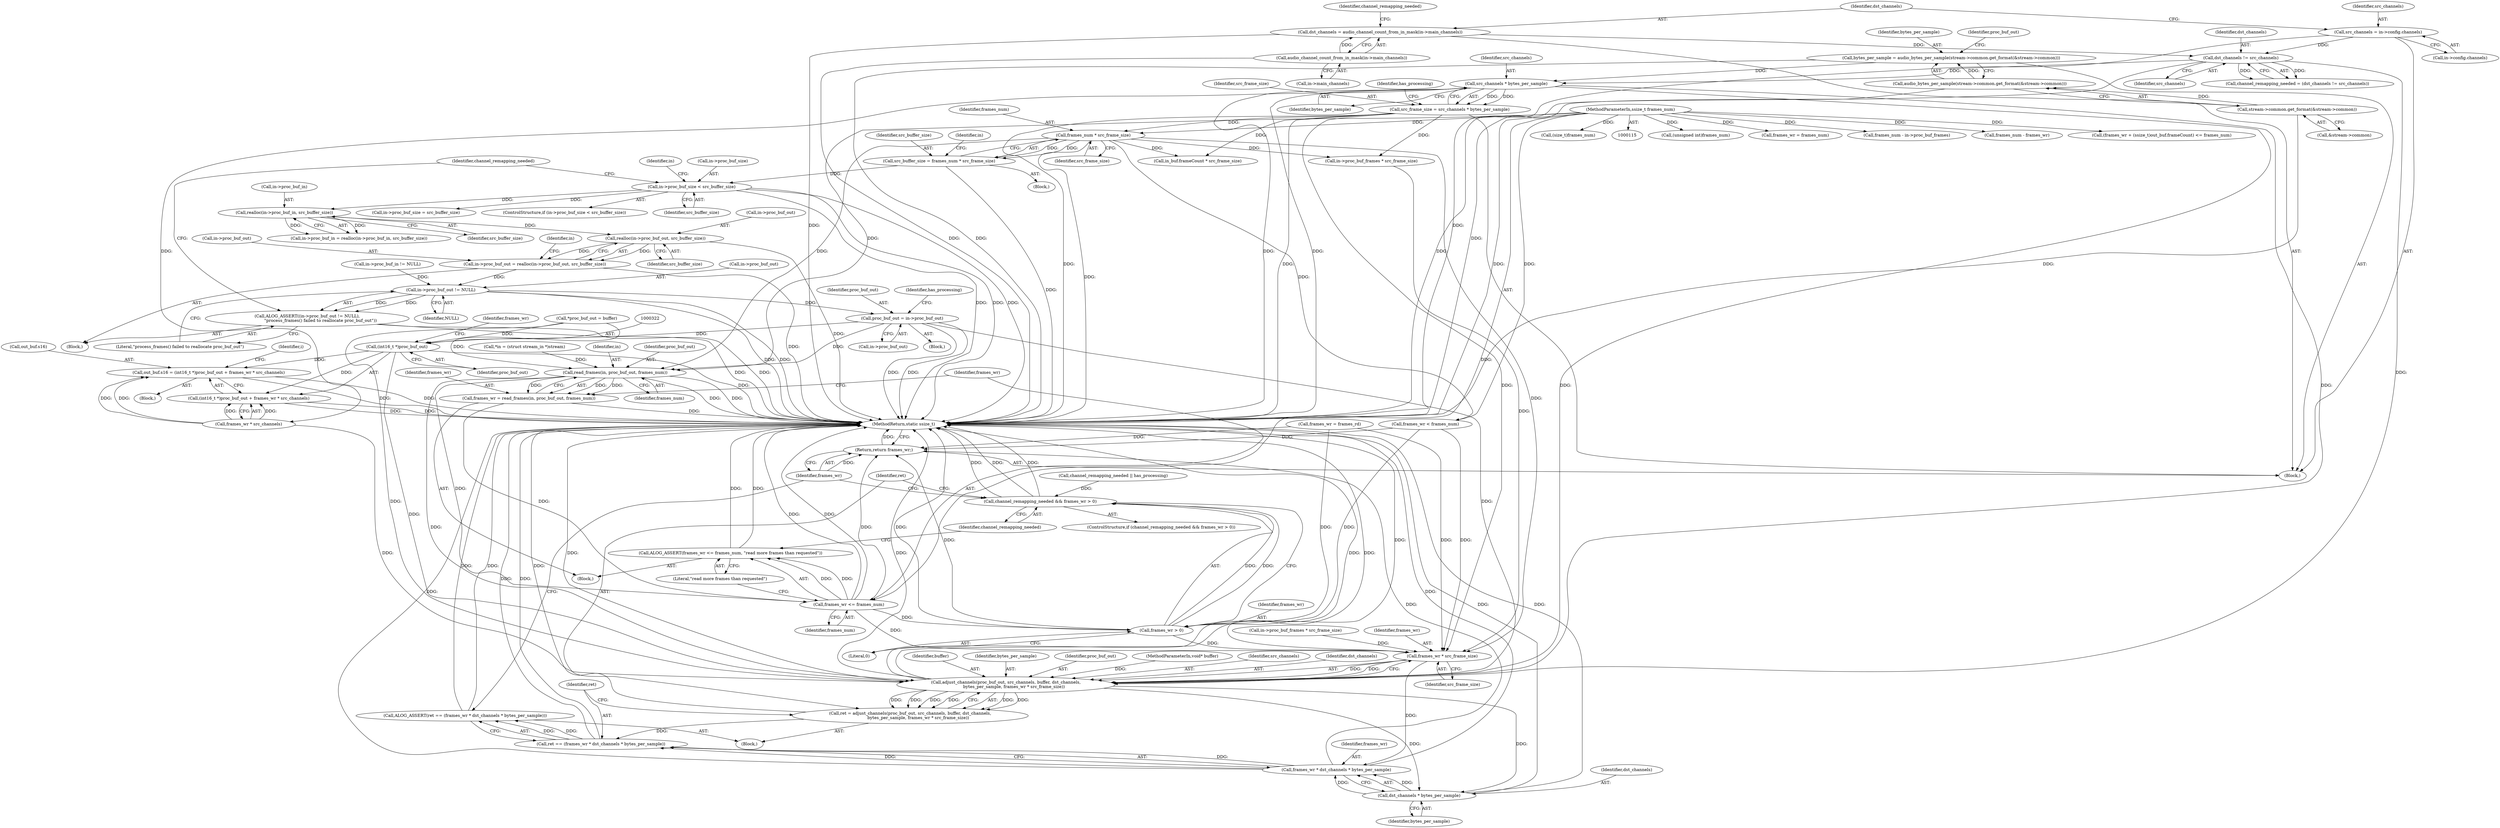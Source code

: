 digraph "0_Android_7df7ec13b1d222ac3a66797fbe432605ea8f973f@API" {
"1000221" [label="(Call,realloc(in->proc_buf_out, src_buffer_size))"];
"1000205" [label="(Call,realloc(in->proc_buf_in, src_buffer_size))"];
"1000190" [label="(Call,in->proc_buf_size < src_buffer_size)"];
"1000184" [label="(Call,src_buffer_size = frames_num * src_frame_size)"];
"1000186" [label="(Call,frames_num * src_frame_size)"];
"1000118" [label="(MethodParameterIn,ssize_t frames_num)"];
"1000165" [label="(Call,src_frame_size = src_channels * bytes_per_sample)"];
"1000167" [label="(Call,src_channels * bytes_per_sample)"];
"1000161" [label="(Call,dst_channels != src_channels)"];
"1000152" [label="(Call,dst_channels = audio_channel_count_from_in_mask(in->main_channels))"];
"1000154" [label="(Call,audio_channel_count_from_in_mask(in->main_channels))"];
"1000144" [label="(Call,src_channels = in->config.channels)"];
"1000131" [label="(Call,bytes_per_sample = audio_bytes_per_sample(stream->common.get_format(&stream->common)))"];
"1000133" [label="(Call,audio_bytes_per_sample(stream->common.get_format(&stream->common)))"];
"1000134" [label="(Call,stream->common.get_format(&stream->common))"];
"1000217" [label="(Call,in->proc_buf_out = realloc(in->proc_buf_out, src_buffer_size))"];
"1000227" [label="(Call,in->proc_buf_out != NULL)"];
"1000226" [label="(Call,ALOG_ASSERT((in->proc_buf_out != NULL),\n                    \"process_frames() failed to reallocate proc_buf_out\"))"];
"1000236" [label="(Call,proc_buf_out = in->proc_buf_out)"];
"1000321" [label="(Call,(int16_t *)proc_buf_out)"];
"1000316" [label="(Call,out_buf.s16 = (int16_t *)proc_buf_out + frames_wr * src_channels)"];
"1000320" [label="(Call,(int16_t *)proc_buf_out + frames_wr * src_channels)"];
"1000449" [label="(Call,adjust_channels(proc_buf_out, src_channels, buffer, dst_channels,\n            bytes_per_sample, frames_wr * src_frame_size))"];
"1000447" [label="(Call,ret = adjust_channels(proc_buf_out, src_channels, buffer, dst_channels,\n            bytes_per_sample, frames_wr * src_frame_size))"];
"1000459" [label="(Call,ret == (frames_wr * dst_channels * bytes_per_sample))"];
"1000458" [label="(Call,ALOG_ASSERT(ret == (frames_wr * dst_channels * bytes_per_sample)))"];
"1000463" [label="(Call,dst_channels * bytes_per_sample)"];
"1000461" [label="(Call,frames_wr * dst_channels * bytes_per_sample)"];
"1000466" [label="(Return,return frames_wr;)"];
"1000430" [label="(Call,read_frames(in, proc_buf_out, frames_num))"];
"1000428" [label="(Call,frames_wr = read_frames(in, proc_buf_out, frames_num))"];
"1000435" [label="(Call,frames_wr <= frames_num)"];
"1000434" [label="(Call,ALOG_ASSERT(frames_wr <= frames_num, \"read more frames than requested\"))"];
"1000442" [label="(Call,frames_wr > 0)"];
"1000440" [label="(Call,channel_remapping_needed && frames_wr > 0)"];
"1000455" [label="(Call,frames_wr * src_frame_size)"];
"1000325" [label="(Identifier,frames_wr)"];
"1000441" [label="(Identifier,channel_remapping_needed)"];
"1000448" [label="(Identifier,ret)"];
"1000221" [label="(Call,realloc(in->proc_buf_out, src_buffer_size))"];
"1000179" [label="(Call,channel_remapping_needed || has_processing)"];
"1000227" [label="(Call,in->proc_buf_out != NULL)"];
"1000317" [label="(Call,out_buf.s16)"];
"1000467" [label="(Identifier,frames_wr)"];
"1000133" [label="(Call,audio_bytes_per_sample(stream->common.get_format(&stream->common)))"];
"1000165" [label="(Call,src_frame_size = src_channels * bytes_per_sample)"];
"1000420" [label="(Call,(unsigned int)frames_num)"];
"1000423" [label="(Call,frames_wr = frames_num)"];
"1000209" [label="(Identifier,src_buffer_size)"];
"1000235" [label="(Block,)"];
"1000320" [label="(Call,(int16_t *)proc_buf_out + frames_wr * src_channels)"];
"1000185" [label="(Identifier,src_buffer_size)"];
"1000194" [label="(Identifier,src_buffer_size)"];
"1000462" [label="(Identifier,frames_wr)"];
"1000118" [label="(MethodParameterIn,ssize_t frames_num)"];
"1000459" [label="(Call,ret == (frames_wr * dst_channels * bytes_per_sample))"];
"1000182" [label="(Block,)"];
"1000190" [label="(Call,in->proc_buf_size < src_buffer_size)"];
"1000218" [label="(Call,in->proc_buf_out)"];
"1000162" [label="(Identifier,dst_channels)"];
"1000445" [label="(Block,)"];
"1000452" [label="(Identifier,buffer)"];
"1000456" [label="(Identifier,frames_wr)"];
"1000321" [label="(Call,(int16_t *)proc_buf_out)"];
"1000284" [label="(Call,frames_wr = frames_rd)"];
"1000454" [label="(Identifier,bytes_per_sample)"];
"1000465" [label="(Identifier,bytes_per_sample)"];
"1000169" [label="(Identifier,bytes_per_sample)"];
"1000232" [label="(Literal,\"process_frames() failed to reallocate proc_buf_out\")"];
"1000160" [label="(Identifier,channel_remapping_needed)"];
"1000217" [label="(Call,in->proc_buf_out = realloc(in->proc_buf_out, src_buffer_size))"];
"1000167" [label="(Call,src_channels * bytes_per_sample)"];
"1000461" [label="(Call,frames_wr * dst_channels * bytes_per_sample)"];
"1000245" [label="(Call,frames_wr < frames_num)"];
"1000161" [label="(Call,dst_channels != src_channels)"];
"1000449" [label="(Call,adjust_channels(proc_buf_out, src_channels, buffer, dst_channels,\n            bytes_per_sample, frames_wr * src_frame_size))"];
"1000437" [label="(Identifier,frames_num)"];
"1000196" [label="(Call,in->proc_buf_size = src_buffer_size)"];
"1000191" [label="(Call,in->proc_buf_size)"];
"1000225" [label="(Identifier,src_buffer_size)"];
"1000195" [label="(Block,)"];
"1000237" [label="(Identifier,proc_buf_out)"];
"1000192" [label="(Identifier,in)"];
"1000205" [label="(Call,realloc(in->proc_buf_in, src_buffer_size))"];
"1000140" [label="(Call,*proc_buf_out = buffer)"];
"1000436" [label="(Identifier,frames_wr)"];
"1000236" [label="(Call,proc_buf_out = in->proc_buf_out)"];
"1000460" [label="(Identifier,ret)"];
"1000141" [label="(Identifier,proc_buf_out)"];
"1000444" [label="(Literal,0)"];
"1000379" [label="(Call,in->proc_buf_frames * src_frame_size)"];
"1000242" [label="(Identifier,has_processing)"];
"1000153" [label="(Identifier,dst_channels)"];
"1000155" [label="(Call,in->main_channels)"];
"1000330" [label="(Identifier,i)"];
"1000438" [label="(Literal,\"read more frames than requested\")"];
"1000154" [label="(Call,audio_channel_count_from_in_mask(in->main_channels))"];
"1000450" [label="(Identifier,proc_buf_out)"];
"1000428" [label="(Call,frames_wr = read_frames(in, proc_buf_out, frames_num))"];
"1000201" [label="(Call,in->proc_buf_in = realloc(in->proc_buf_in, src_buffer_size))"];
"1000134" [label="(Call,stream->common.get_format(&stream->common))"];
"1000146" [label="(Call,in->config.channels)"];
"1000228" [label="(Call,in->proc_buf_out)"];
"1000117" [label="(MethodParameterIn,void* buffer)"];
"1000374" [label="(Call,in_buf.frameCount * src_frame_size)"];
"1000442" [label="(Call,frames_wr > 0)"];
"1000229" [label="(Identifier,in)"];
"1000316" [label="(Call,out_buf.s16 = (int16_t *)proc_buf_out + frames_wr * src_channels)"];
"1000431" [label="(Identifier,in)"];
"1000248" [label="(Block,)"];
"1000189" [label="(ControlStructure,if (in->proc_buf_size < src_buffer_size))"];
"1000198" [label="(Identifier,in)"];
"1000432" [label="(Identifier,proc_buf_out)"];
"1000163" [label="(Identifier,src_channels)"];
"1000231" [label="(Identifier,NULL)"];
"1000159" [label="(Call,channel_remapping_needed = (dst_channels != src_channels))"];
"1000152" [label="(Call,dst_channels = audio_channel_count_from_in_mask(in->main_channels))"];
"1000458" [label="(Call,ALOG_ASSERT(ret == (frames_wr * dst_channels * bytes_per_sample)))"];
"1000463" [label="(Call,dst_channels * bytes_per_sample)"];
"1000238" [label="(Call,in->proc_buf_out)"];
"1000427" [label="(Block,)"];
"1000440" [label="(Call,channel_remapping_needed && frames_wr > 0)"];
"1000121" [label="(Call,*in = (struct stream_in *)stream)"];
"1000119" [label="(Block,)"];
"1000434" [label="(Call,ALOG_ASSERT(frames_wr <= frames_num, \"read more frames than requested\"))"];
"1000451" [label="(Identifier,src_channels)"];
"1000447" [label="(Call,ret = adjust_channels(proc_buf_out, src_channels, buffer, dst_channels,\n            bytes_per_sample, frames_wr * src_frame_size))"];
"1000466" [label="(Return,return frames_wr;)"];
"1000323" [label="(Identifier,proc_buf_out)"];
"1000211" [label="(Call,in->proc_buf_in != NULL)"];
"1000206" [label="(Call,in->proc_buf_in)"];
"1000453" [label="(Identifier,dst_channels)"];
"1000186" [label="(Call,frames_num * src_frame_size)"];
"1000166" [label="(Identifier,src_frame_size)"];
"1000184" [label="(Call,src_buffer_size = frames_num * src_frame_size)"];
"1000429" [label="(Identifier,frames_wr)"];
"1000455" [label="(Call,frames_wr * src_frame_size)"];
"1000172" [label="(Identifier,has_processing)"];
"1000443" [label="(Identifier,frames_wr)"];
"1000226" [label="(Call,ALOG_ASSERT((in->proc_buf_out != NULL),\n                    \"process_frames() failed to reallocate proc_buf_out\"))"];
"1000274" [label="(Call,frames_num - in->proc_buf_frames)"];
"1000433" [label="(Identifier,frames_num)"];
"1000439" [label="(ControlStructure,if (channel_remapping_needed && frames_wr > 0))"];
"1000145" [label="(Identifier,src_channels)"];
"1000132" [label="(Identifier,bytes_per_sample)"];
"1000144" [label="(Call,src_channels = in->config.channels)"];
"1000188" [label="(Identifier,src_frame_size)"];
"1000234" [label="(Identifier,channel_remapping_needed)"];
"1000464" [label="(Identifier,dst_channels)"];
"1000187" [label="(Identifier,frames_num)"];
"1000131" [label="(Call,bytes_per_sample = audio_bytes_per_sample(stream->common.get_format(&stream->common)))"];
"1000313" [label="(Call,frames_num - frames_wr)"];
"1000430" [label="(Call,read_frames(in, proc_buf_out, frames_num))"];
"1000222" [label="(Call,in->proc_buf_out)"];
"1000135" [label="(Call,&stream->common)"];
"1000468" [label="(MethodReturn,static ssize_t)"];
"1000395" [label="(Call,(frames_wr + (ssize_t)out_buf.frameCount) <= frames_num)"];
"1000168" [label="(Identifier,src_channels)"];
"1000435" [label="(Call,frames_wr <= frames_num)"];
"1000269" [label="(Call,in->proc_buf_frames * src_frame_size)"];
"1000254" [label="(Call,(size_t)frames_num)"];
"1000324" [label="(Call,frames_wr * src_channels)"];
"1000457" [label="(Identifier,src_frame_size)"];
"1000221" -> "1000217"  [label="AST: "];
"1000221" -> "1000225"  [label="CFG: "];
"1000222" -> "1000221"  [label="AST: "];
"1000225" -> "1000221"  [label="AST: "];
"1000217" -> "1000221"  [label="CFG: "];
"1000221" -> "1000468"  [label="DDG: "];
"1000221" -> "1000217"  [label="DDG: "];
"1000221" -> "1000217"  [label="DDG: "];
"1000205" -> "1000221"  [label="DDG: "];
"1000205" -> "1000201"  [label="AST: "];
"1000205" -> "1000209"  [label="CFG: "];
"1000206" -> "1000205"  [label="AST: "];
"1000209" -> "1000205"  [label="AST: "];
"1000201" -> "1000205"  [label="CFG: "];
"1000205" -> "1000201"  [label="DDG: "];
"1000205" -> "1000201"  [label="DDG: "];
"1000190" -> "1000205"  [label="DDG: "];
"1000190" -> "1000189"  [label="AST: "];
"1000190" -> "1000194"  [label="CFG: "];
"1000191" -> "1000190"  [label="AST: "];
"1000194" -> "1000190"  [label="AST: "];
"1000198" -> "1000190"  [label="CFG: "];
"1000234" -> "1000190"  [label="CFG: "];
"1000190" -> "1000468"  [label="DDG: "];
"1000190" -> "1000468"  [label="DDG: "];
"1000190" -> "1000468"  [label="DDG: "];
"1000184" -> "1000190"  [label="DDG: "];
"1000190" -> "1000196"  [label="DDG: "];
"1000184" -> "1000182"  [label="AST: "];
"1000184" -> "1000186"  [label="CFG: "];
"1000185" -> "1000184"  [label="AST: "];
"1000186" -> "1000184"  [label="AST: "];
"1000192" -> "1000184"  [label="CFG: "];
"1000184" -> "1000468"  [label="DDG: "];
"1000186" -> "1000184"  [label="DDG: "];
"1000186" -> "1000184"  [label="DDG: "];
"1000186" -> "1000188"  [label="CFG: "];
"1000187" -> "1000186"  [label="AST: "];
"1000188" -> "1000186"  [label="AST: "];
"1000186" -> "1000468"  [label="DDG: "];
"1000118" -> "1000186"  [label="DDG: "];
"1000165" -> "1000186"  [label="DDG: "];
"1000186" -> "1000245"  [label="DDG: "];
"1000186" -> "1000269"  [label="DDG: "];
"1000186" -> "1000374"  [label="DDG: "];
"1000186" -> "1000430"  [label="DDG: "];
"1000186" -> "1000455"  [label="DDG: "];
"1000118" -> "1000115"  [label="AST: "];
"1000118" -> "1000468"  [label="DDG: "];
"1000118" -> "1000245"  [label="DDG: "];
"1000118" -> "1000254"  [label="DDG: "];
"1000118" -> "1000274"  [label="DDG: "];
"1000118" -> "1000313"  [label="DDG: "];
"1000118" -> "1000395"  [label="DDG: "];
"1000118" -> "1000420"  [label="DDG: "];
"1000118" -> "1000423"  [label="DDG: "];
"1000118" -> "1000430"  [label="DDG: "];
"1000118" -> "1000435"  [label="DDG: "];
"1000165" -> "1000119"  [label="AST: "];
"1000165" -> "1000167"  [label="CFG: "];
"1000166" -> "1000165"  [label="AST: "];
"1000167" -> "1000165"  [label="AST: "];
"1000172" -> "1000165"  [label="CFG: "];
"1000165" -> "1000468"  [label="DDG: "];
"1000165" -> "1000468"  [label="DDG: "];
"1000167" -> "1000165"  [label="DDG: "];
"1000167" -> "1000165"  [label="DDG: "];
"1000165" -> "1000269"  [label="DDG: "];
"1000165" -> "1000374"  [label="DDG: "];
"1000165" -> "1000455"  [label="DDG: "];
"1000167" -> "1000169"  [label="CFG: "];
"1000168" -> "1000167"  [label="AST: "];
"1000169" -> "1000167"  [label="AST: "];
"1000167" -> "1000468"  [label="DDG: "];
"1000167" -> "1000468"  [label="DDG: "];
"1000161" -> "1000167"  [label="DDG: "];
"1000131" -> "1000167"  [label="DDG: "];
"1000167" -> "1000324"  [label="DDG: "];
"1000167" -> "1000449"  [label="DDG: "];
"1000167" -> "1000449"  [label="DDG: "];
"1000161" -> "1000159"  [label="AST: "];
"1000161" -> "1000163"  [label="CFG: "];
"1000162" -> "1000161"  [label="AST: "];
"1000163" -> "1000161"  [label="AST: "];
"1000159" -> "1000161"  [label="CFG: "];
"1000161" -> "1000468"  [label="DDG: "];
"1000161" -> "1000159"  [label="DDG: "];
"1000161" -> "1000159"  [label="DDG: "];
"1000152" -> "1000161"  [label="DDG: "];
"1000144" -> "1000161"  [label="DDG: "];
"1000161" -> "1000449"  [label="DDG: "];
"1000152" -> "1000119"  [label="AST: "];
"1000152" -> "1000154"  [label="CFG: "];
"1000153" -> "1000152"  [label="AST: "];
"1000154" -> "1000152"  [label="AST: "];
"1000160" -> "1000152"  [label="CFG: "];
"1000152" -> "1000468"  [label="DDG: "];
"1000154" -> "1000152"  [label="DDG: "];
"1000154" -> "1000155"  [label="CFG: "];
"1000155" -> "1000154"  [label="AST: "];
"1000154" -> "1000468"  [label="DDG: "];
"1000144" -> "1000119"  [label="AST: "];
"1000144" -> "1000146"  [label="CFG: "];
"1000145" -> "1000144"  [label="AST: "];
"1000146" -> "1000144"  [label="AST: "];
"1000153" -> "1000144"  [label="CFG: "];
"1000144" -> "1000468"  [label="DDG: "];
"1000131" -> "1000119"  [label="AST: "];
"1000131" -> "1000133"  [label="CFG: "];
"1000132" -> "1000131"  [label="AST: "];
"1000133" -> "1000131"  [label="AST: "];
"1000141" -> "1000131"  [label="CFG: "];
"1000131" -> "1000468"  [label="DDG: "];
"1000133" -> "1000131"  [label="DDG: "];
"1000133" -> "1000134"  [label="CFG: "];
"1000134" -> "1000133"  [label="AST: "];
"1000133" -> "1000468"  [label="DDG: "];
"1000134" -> "1000133"  [label="DDG: "];
"1000134" -> "1000135"  [label="CFG: "];
"1000135" -> "1000134"  [label="AST: "];
"1000134" -> "1000468"  [label="DDG: "];
"1000217" -> "1000195"  [label="AST: "];
"1000218" -> "1000217"  [label="AST: "];
"1000229" -> "1000217"  [label="CFG: "];
"1000217" -> "1000468"  [label="DDG: "];
"1000217" -> "1000227"  [label="DDG: "];
"1000227" -> "1000226"  [label="AST: "];
"1000227" -> "1000231"  [label="CFG: "];
"1000228" -> "1000227"  [label="AST: "];
"1000231" -> "1000227"  [label="AST: "];
"1000232" -> "1000227"  [label="CFG: "];
"1000227" -> "1000468"  [label="DDG: "];
"1000227" -> "1000468"  [label="DDG: "];
"1000227" -> "1000226"  [label="DDG: "];
"1000227" -> "1000226"  [label="DDG: "];
"1000211" -> "1000227"  [label="DDG: "];
"1000227" -> "1000236"  [label="DDG: "];
"1000226" -> "1000195"  [label="AST: "];
"1000226" -> "1000232"  [label="CFG: "];
"1000232" -> "1000226"  [label="AST: "];
"1000234" -> "1000226"  [label="CFG: "];
"1000226" -> "1000468"  [label="DDG: "];
"1000226" -> "1000468"  [label="DDG: "];
"1000236" -> "1000235"  [label="AST: "];
"1000236" -> "1000238"  [label="CFG: "];
"1000237" -> "1000236"  [label="AST: "];
"1000238" -> "1000236"  [label="AST: "];
"1000242" -> "1000236"  [label="CFG: "];
"1000236" -> "1000468"  [label="DDG: "];
"1000236" -> "1000468"  [label="DDG: "];
"1000236" -> "1000321"  [label="DDG: "];
"1000236" -> "1000430"  [label="DDG: "];
"1000236" -> "1000449"  [label="DDG: "];
"1000321" -> "1000320"  [label="AST: "];
"1000321" -> "1000323"  [label="CFG: "];
"1000322" -> "1000321"  [label="AST: "];
"1000323" -> "1000321"  [label="AST: "];
"1000325" -> "1000321"  [label="CFG: "];
"1000321" -> "1000468"  [label="DDG: "];
"1000321" -> "1000316"  [label="DDG: "];
"1000321" -> "1000320"  [label="DDG: "];
"1000140" -> "1000321"  [label="DDG: "];
"1000321" -> "1000449"  [label="DDG: "];
"1000316" -> "1000248"  [label="AST: "];
"1000316" -> "1000320"  [label="CFG: "];
"1000317" -> "1000316"  [label="AST: "];
"1000320" -> "1000316"  [label="AST: "];
"1000330" -> "1000316"  [label="CFG: "];
"1000316" -> "1000468"  [label="DDG: "];
"1000316" -> "1000468"  [label="DDG: "];
"1000324" -> "1000316"  [label="DDG: "];
"1000324" -> "1000316"  [label="DDG: "];
"1000320" -> "1000324"  [label="CFG: "];
"1000324" -> "1000320"  [label="AST: "];
"1000320" -> "1000468"  [label="DDG: "];
"1000320" -> "1000468"  [label="DDG: "];
"1000324" -> "1000320"  [label="DDG: "];
"1000324" -> "1000320"  [label="DDG: "];
"1000449" -> "1000447"  [label="AST: "];
"1000449" -> "1000455"  [label="CFG: "];
"1000450" -> "1000449"  [label="AST: "];
"1000451" -> "1000449"  [label="AST: "];
"1000452" -> "1000449"  [label="AST: "];
"1000453" -> "1000449"  [label="AST: "];
"1000454" -> "1000449"  [label="AST: "];
"1000455" -> "1000449"  [label="AST: "];
"1000447" -> "1000449"  [label="CFG: "];
"1000449" -> "1000468"  [label="DDG: "];
"1000449" -> "1000468"  [label="DDG: "];
"1000449" -> "1000468"  [label="DDG: "];
"1000449" -> "1000468"  [label="DDG: "];
"1000449" -> "1000447"  [label="DDG: "];
"1000449" -> "1000447"  [label="DDG: "];
"1000449" -> "1000447"  [label="DDG: "];
"1000449" -> "1000447"  [label="DDG: "];
"1000449" -> "1000447"  [label="DDG: "];
"1000449" -> "1000447"  [label="DDG: "];
"1000140" -> "1000449"  [label="DDG: "];
"1000430" -> "1000449"  [label="DDG: "];
"1000324" -> "1000449"  [label="DDG: "];
"1000117" -> "1000449"  [label="DDG: "];
"1000455" -> "1000449"  [label="DDG: "];
"1000455" -> "1000449"  [label="DDG: "];
"1000449" -> "1000463"  [label="DDG: "];
"1000449" -> "1000463"  [label="DDG: "];
"1000447" -> "1000445"  [label="AST: "];
"1000448" -> "1000447"  [label="AST: "];
"1000460" -> "1000447"  [label="CFG: "];
"1000447" -> "1000468"  [label="DDG: "];
"1000447" -> "1000459"  [label="DDG: "];
"1000459" -> "1000458"  [label="AST: "];
"1000459" -> "1000461"  [label="CFG: "];
"1000460" -> "1000459"  [label="AST: "];
"1000461" -> "1000459"  [label="AST: "];
"1000458" -> "1000459"  [label="CFG: "];
"1000459" -> "1000468"  [label="DDG: "];
"1000459" -> "1000468"  [label="DDG: "];
"1000459" -> "1000458"  [label="DDG: "];
"1000459" -> "1000458"  [label="DDG: "];
"1000461" -> "1000459"  [label="DDG: "];
"1000461" -> "1000459"  [label="DDG: "];
"1000458" -> "1000445"  [label="AST: "];
"1000467" -> "1000458"  [label="CFG: "];
"1000458" -> "1000468"  [label="DDG: "];
"1000458" -> "1000468"  [label="DDG: "];
"1000463" -> "1000461"  [label="AST: "];
"1000463" -> "1000465"  [label="CFG: "];
"1000464" -> "1000463"  [label="AST: "];
"1000465" -> "1000463"  [label="AST: "];
"1000461" -> "1000463"  [label="CFG: "];
"1000463" -> "1000468"  [label="DDG: "];
"1000463" -> "1000468"  [label="DDG: "];
"1000463" -> "1000461"  [label="DDG: "];
"1000463" -> "1000461"  [label="DDG: "];
"1000462" -> "1000461"  [label="AST: "];
"1000461" -> "1000468"  [label="DDG: "];
"1000461" -> "1000468"  [label="DDG: "];
"1000455" -> "1000461"  [label="DDG: "];
"1000461" -> "1000466"  [label="DDG: "];
"1000466" -> "1000119"  [label="AST: "];
"1000466" -> "1000467"  [label="CFG: "];
"1000467" -> "1000466"  [label="AST: "];
"1000468" -> "1000466"  [label="CFG: "];
"1000466" -> "1000468"  [label="DDG: "];
"1000467" -> "1000466"  [label="DDG: "];
"1000442" -> "1000466"  [label="DDG: "];
"1000245" -> "1000466"  [label="DDG: "];
"1000435" -> "1000466"  [label="DDG: "];
"1000284" -> "1000466"  [label="DDG: "];
"1000430" -> "1000428"  [label="AST: "];
"1000430" -> "1000433"  [label="CFG: "];
"1000431" -> "1000430"  [label="AST: "];
"1000432" -> "1000430"  [label="AST: "];
"1000433" -> "1000430"  [label="AST: "];
"1000428" -> "1000430"  [label="CFG: "];
"1000430" -> "1000468"  [label="DDG: "];
"1000430" -> "1000468"  [label="DDG: "];
"1000430" -> "1000428"  [label="DDG: "];
"1000430" -> "1000428"  [label="DDG: "];
"1000430" -> "1000428"  [label="DDG: "];
"1000121" -> "1000430"  [label="DDG: "];
"1000140" -> "1000430"  [label="DDG: "];
"1000430" -> "1000435"  [label="DDG: "];
"1000428" -> "1000427"  [label="AST: "];
"1000429" -> "1000428"  [label="AST: "];
"1000436" -> "1000428"  [label="CFG: "];
"1000428" -> "1000468"  [label="DDG: "];
"1000428" -> "1000435"  [label="DDG: "];
"1000435" -> "1000434"  [label="AST: "];
"1000435" -> "1000437"  [label="CFG: "];
"1000436" -> "1000435"  [label="AST: "];
"1000437" -> "1000435"  [label="AST: "];
"1000438" -> "1000435"  [label="CFG: "];
"1000435" -> "1000468"  [label="DDG: "];
"1000435" -> "1000468"  [label="DDG: "];
"1000435" -> "1000434"  [label="DDG: "];
"1000435" -> "1000434"  [label="DDG: "];
"1000435" -> "1000442"  [label="DDG: "];
"1000435" -> "1000455"  [label="DDG: "];
"1000434" -> "1000427"  [label="AST: "];
"1000434" -> "1000438"  [label="CFG: "];
"1000438" -> "1000434"  [label="AST: "];
"1000441" -> "1000434"  [label="CFG: "];
"1000434" -> "1000468"  [label="DDG: "];
"1000434" -> "1000468"  [label="DDG: "];
"1000442" -> "1000440"  [label="AST: "];
"1000442" -> "1000444"  [label="CFG: "];
"1000443" -> "1000442"  [label="AST: "];
"1000444" -> "1000442"  [label="AST: "];
"1000440" -> "1000442"  [label="CFG: "];
"1000442" -> "1000468"  [label="DDG: "];
"1000442" -> "1000440"  [label="DDG: "];
"1000442" -> "1000440"  [label="DDG: "];
"1000245" -> "1000442"  [label="DDG: "];
"1000284" -> "1000442"  [label="DDG: "];
"1000442" -> "1000455"  [label="DDG: "];
"1000440" -> "1000439"  [label="AST: "];
"1000440" -> "1000441"  [label="CFG: "];
"1000441" -> "1000440"  [label="AST: "];
"1000448" -> "1000440"  [label="CFG: "];
"1000467" -> "1000440"  [label="CFG: "];
"1000440" -> "1000468"  [label="DDG: "];
"1000440" -> "1000468"  [label="DDG: "];
"1000440" -> "1000468"  [label="DDG: "];
"1000179" -> "1000440"  [label="DDG: "];
"1000455" -> "1000457"  [label="CFG: "];
"1000456" -> "1000455"  [label="AST: "];
"1000457" -> "1000455"  [label="AST: "];
"1000455" -> "1000468"  [label="DDG: "];
"1000245" -> "1000455"  [label="DDG: "];
"1000284" -> "1000455"  [label="DDG: "];
"1000379" -> "1000455"  [label="DDG: "];
"1000269" -> "1000455"  [label="DDG: "];
}

